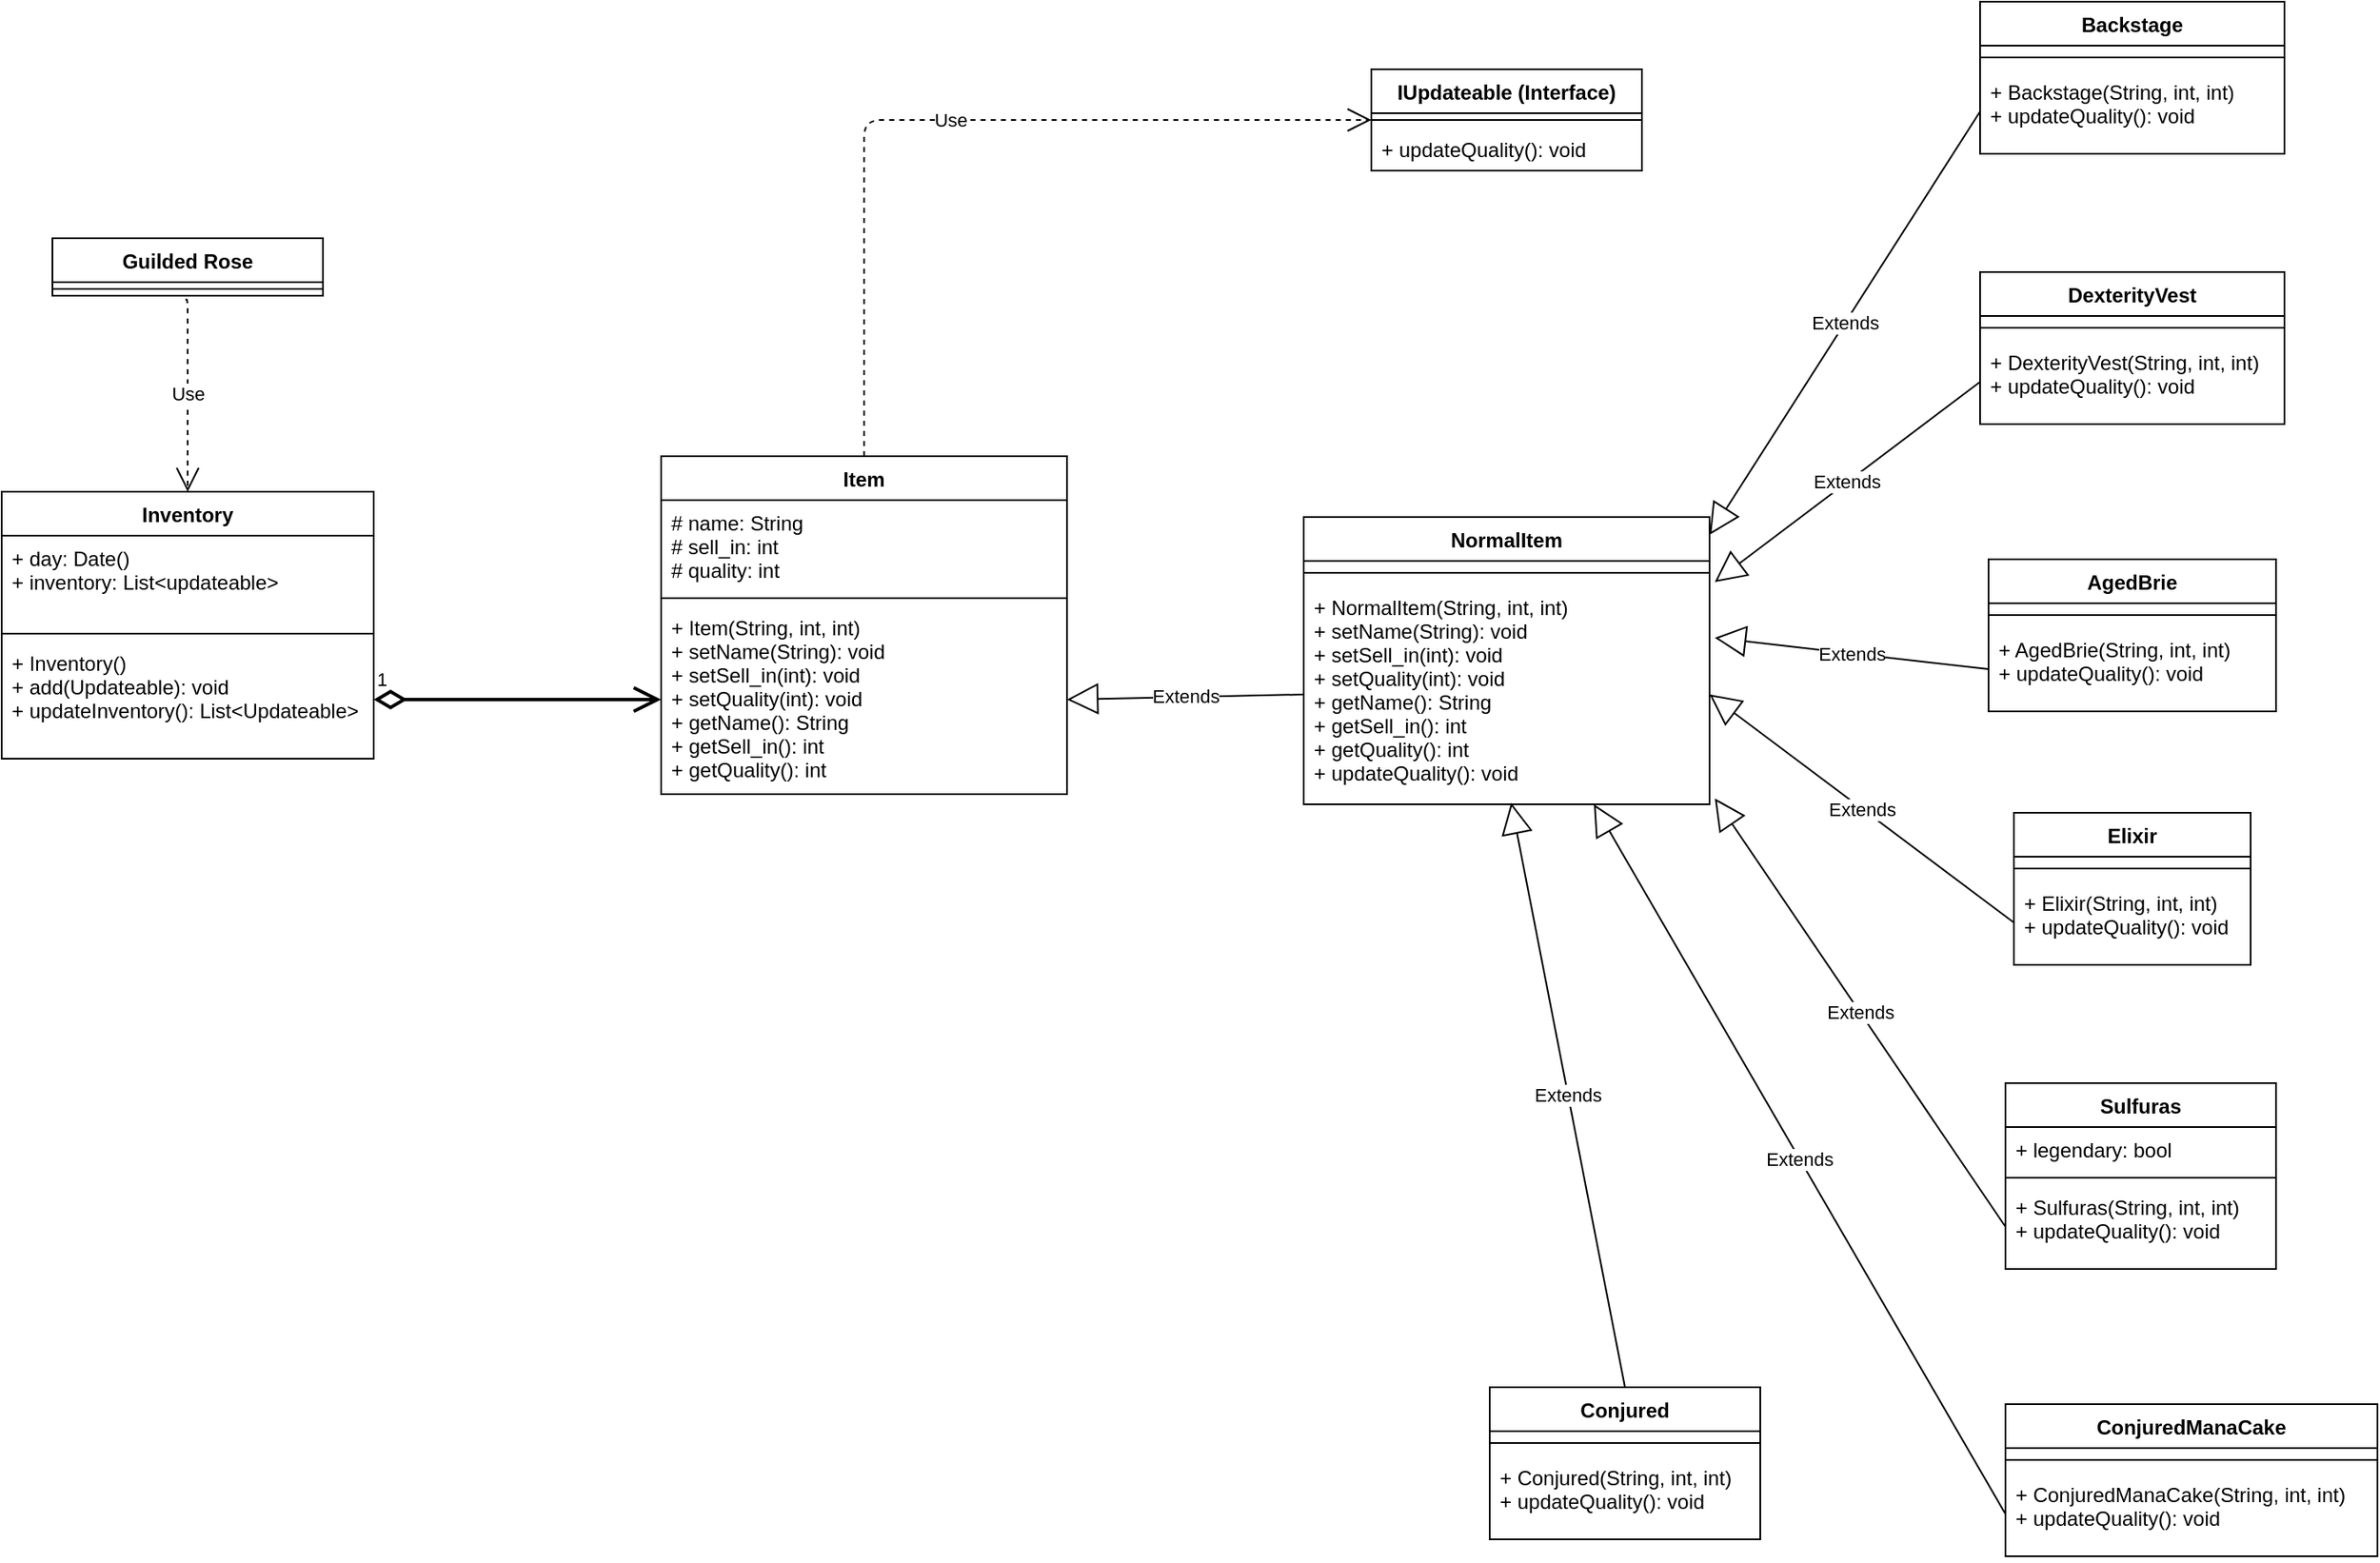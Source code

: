 <mxfile version="13.10.0" type="embed">
    <diagram id="C5RBs43oDa-KdzZeNtuy" name="Page-1">
        <mxGraphModel dx="1877" dy="605" grid="1" gridSize="10" guides="1" tooltips="1" connect="1" arrows="1" fold="1" page="1" pageScale="1" pageWidth="827" pageHeight="1169" math="0" shadow="0">
            <root>
                <mxCell id="WIyWlLk6GJQsqaUBKTNV-0"/>
                <mxCell id="WIyWlLk6GJQsqaUBKTNV-1" parent="WIyWlLk6GJQsqaUBKTNV-0"/>
                <mxCell id="Yd1GpDK2RDCRMtaAqB6M-2" value="Guilded Rose" style="swimlane;fontStyle=1;align=center;verticalAlign=top;childLayout=stackLayout;horizontal=1;startSize=26;horizontalStack=0;resizeParent=1;resizeParentMax=0;resizeLast=0;collapsible=1;marginBottom=0;" parent="WIyWlLk6GJQsqaUBKTNV-1" vertex="1">
                    <mxGeometry x="-240" y="190" width="160" height="34" as="geometry"/>
                </mxCell>
                <mxCell id="Yd1GpDK2RDCRMtaAqB6M-4" value="" style="line;strokeWidth=1;fillColor=none;align=left;verticalAlign=middle;spacingTop=-1;spacingLeft=3;spacingRight=3;rotatable=0;labelPosition=right;points=[];portConstraint=eastwest;" parent="Yd1GpDK2RDCRMtaAqB6M-2" vertex="1">
                    <mxGeometry y="26" width="160" height="8" as="geometry"/>
                </mxCell>
                <mxCell id="Yd1GpDK2RDCRMtaAqB6M-7" value="Inventory" style="swimlane;fontStyle=1;align=center;verticalAlign=top;childLayout=stackLayout;horizontal=1;startSize=26;horizontalStack=0;resizeParent=1;resizeParentMax=0;resizeLast=0;collapsible=1;marginBottom=0;" parent="WIyWlLk6GJQsqaUBKTNV-1" vertex="1">
                    <mxGeometry x="-270" y="340" width="220" height="158" as="geometry"/>
                </mxCell>
                <mxCell id="Yd1GpDK2RDCRMtaAqB6M-8" value="+ day: Date()&#10;+ inventory: List&lt;updateable&gt;" style="text;strokeColor=none;fillColor=none;align=left;verticalAlign=top;spacingLeft=4;spacingRight=4;overflow=hidden;rotatable=0;points=[[0,0.5],[1,0.5]];portConstraint=eastwest;" parent="Yd1GpDK2RDCRMtaAqB6M-7" vertex="1">
                    <mxGeometry y="26" width="220" height="54" as="geometry"/>
                </mxCell>
                <mxCell id="Yd1GpDK2RDCRMtaAqB6M-9" value="" style="line;strokeWidth=1;fillColor=none;align=left;verticalAlign=middle;spacingTop=-1;spacingLeft=3;spacingRight=3;rotatable=0;labelPosition=right;points=[];portConstraint=eastwest;" parent="Yd1GpDK2RDCRMtaAqB6M-7" vertex="1">
                    <mxGeometry y="80" width="220" height="8" as="geometry"/>
                </mxCell>
                <mxCell id="Yd1GpDK2RDCRMtaAqB6M-10" value="+ Inventory()&#10;+ add(Updateable): void&#10;+ updateInventory(): List&lt;Updateable&gt;" style="text;strokeColor=none;fillColor=none;align=left;verticalAlign=top;spacingLeft=4;spacingRight=4;overflow=hidden;rotatable=0;points=[[0,0.5],[1,0.5]];portConstraint=eastwest;" parent="Yd1GpDK2RDCRMtaAqB6M-7" vertex="1">
                    <mxGeometry y="88" width="220" height="70" as="geometry"/>
                </mxCell>
                <mxCell id="Yd1GpDK2RDCRMtaAqB6M-11" value="Item" style="swimlane;fontStyle=1;align=center;verticalAlign=top;childLayout=stackLayout;horizontal=1;startSize=26;horizontalStack=0;resizeParent=1;resizeParentMax=0;resizeLast=0;collapsible=1;marginBottom=0;" parent="WIyWlLk6GJQsqaUBKTNV-1" vertex="1">
                    <mxGeometry x="120" y="319" width="240" height="200" as="geometry"/>
                </mxCell>
                <mxCell id="Yd1GpDK2RDCRMtaAqB6M-12" value="# name: String&#10;# sell_in: int&#10;# quality: int" style="text;strokeColor=none;fillColor=none;align=left;verticalAlign=top;spacingLeft=4;spacingRight=4;overflow=hidden;rotatable=0;points=[[0,0.5],[1,0.5]];portConstraint=eastwest;" parent="Yd1GpDK2RDCRMtaAqB6M-11" vertex="1">
                    <mxGeometry y="26" width="240" height="54" as="geometry"/>
                </mxCell>
                <mxCell id="Yd1GpDK2RDCRMtaAqB6M-13" value="" style="line;strokeWidth=1;fillColor=none;align=left;verticalAlign=middle;spacingTop=-1;spacingLeft=3;spacingRight=3;rotatable=0;labelPosition=right;points=[];portConstraint=eastwest;" parent="Yd1GpDK2RDCRMtaAqB6M-11" vertex="1">
                    <mxGeometry y="80" width="240" height="8" as="geometry"/>
                </mxCell>
                <mxCell id="Yd1GpDK2RDCRMtaAqB6M-14" value="+ Item(String, int, int)&#10;+ setName(String): void&#10;+ setSell_in(int): void&#10;+ setQuality(int): void&#10;+ getName(): String&#10;+ getSell_in(): int&#10;+ getQuality(): int" style="text;strokeColor=none;fillColor=none;align=left;verticalAlign=top;spacingLeft=4;spacingRight=4;overflow=hidden;rotatable=0;points=[[0,0.5],[1,0.5]];portConstraint=eastwest;" parent="Yd1GpDK2RDCRMtaAqB6M-11" vertex="1">
                    <mxGeometry y="88" width="240" height="112" as="geometry"/>
                </mxCell>
                <mxCell id="Yd1GpDK2RDCRMtaAqB6M-15" value="NormalItem" style="swimlane;fontStyle=1;align=center;verticalAlign=top;childLayout=stackLayout;horizontal=1;startSize=26;horizontalStack=0;resizeParent=1;resizeParentMax=0;resizeLast=0;collapsible=1;marginBottom=0;" parent="WIyWlLk6GJQsqaUBKTNV-1" vertex="1">
                    <mxGeometry x="500" y="355" width="240" height="170" as="geometry"/>
                </mxCell>
                <mxCell id="Yd1GpDK2RDCRMtaAqB6M-17" value="" style="line;strokeWidth=1;fillColor=none;align=left;verticalAlign=middle;spacingTop=-1;spacingLeft=3;spacingRight=3;rotatable=0;labelPosition=right;points=[];portConstraint=eastwest;" parent="Yd1GpDK2RDCRMtaAqB6M-15" vertex="1">
                    <mxGeometry y="26" width="240" height="14" as="geometry"/>
                </mxCell>
                <mxCell id="Yd1GpDK2RDCRMtaAqB6M-18" value="+ NormalItem(String, int, int)&#10;+ setName(String): void&#10;+ setSell_in(int): void&#10;+ setQuality(int): void&#10;+ getName(): String&#10;+ getSell_in(): int&#10;+ getQuality(): int&#10;+ updateQuality(): void" style="text;strokeColor=none;fillColor=none;align=left;verticalAlign=top;spacingLeft=4;spacingRight=4;overflow=hidden;rotatable=0;points=[[0,0.5],[1,0.5]];portConstraint=eastwest;" parent="Yd1GpDK2RDCRMtaAqB6M-15" vertex="1">
                    <mxGeometry y="40" width="240" height="130" as="geometry"/>
                </mxCell>
                <mxCell id="Yd1GpDK2RDCRMtaAqB6M-19" value="IUpdateable (Interface)" style="swimlane;fontStyle=1;align=center;verticalAlign=top;childLayout=stackLayout;horizontal=1;startSize=26;horizontalStack=0;resizeParent=1;resizeParentMax=0;resizeLast=0;collapsible=1;marginBottom=0;" parent="WIyWlLk6GJQsqaUBKTNV-1" vertex="1">
                    <mxGeometry x="540" y="90" width="160" height="60" as="geometry"/>
                </mxCell>
                <mxCell id="Yd1GpDK2RDCRMtaAqB6M-21" value="" style="line;strokeWidth=1;fillColor=none;align=left;verticalAlign=middle;spacingTop=-1;spacingLeft=3;spacingRight=3;rotatable=0;labelPosition=right;points=[];portConstraint=eastwest;" parent="Yd1GpDK2RDCRMtaAqB6M-19" vertex="1">
                    <mxGeometry y="26" width="160" height="8" as="geometry"/>
                </mxCell>
                <mxCell id="Yd1GpDK2RDCRMtaAqB6M-22" value="+ updateQuality(): void" style="text;strokeColor=none;fillColor=none;align=left;verticalAlign=top;spacingLeft=4;spacingRight=4;overflow=hidden;rotatable=0;points=[[0,0.5],[1,0.5]];portConstraint=eastwest;" parent="Yd1GpDK2RDCRMtaAqB6M-19" vertex="1">
                    <mxGeometry y="34" width="160" height="26" as="geometry"/>
                </mxCell>
                <mxCell id="Yd1GpDK2RDCRMtaAqB6M-23" value="Conjured" style="swimlane;fontStyle=1;align=center;verticalAlign=top;childLayout=stackLayout;horizontal=1;startSize=26;horizontalStack=0;resizeParent=1;resizeParentMax=0;resizeLast=0;collapsible=1;marginBottom=0;" parent="WIyWlLk6GJQsqaUBKTNV-1" vertex="1">
                    <mxGeometry x="610" y="870" width="160" height="90" as="geometry"/>
                </mxCell>
                <mxCell id="Yd1GpDK2RDCRMtaAqB6M-24" value="" style="line;strokeWidth=1;fillColor=none;align=left;verticalAlign=middle;spacingTop=-1;spacingLeft=3;spacingRight=3;rotatable=0;labelPosition=right;points=[];portConstraint=eastwest;" parent="Yd1GpDK2RDCRMtaAqB6M-23" vertex="1">
                    <mxGeometry y="26" width="160" height="14" as="geometry"/>
                </mxCell>
                <mxCell id="Yd1GpDK2RDCRMtaAqB6M-25" value="+ Conjured(String, int, int)&#10;+ updateQuality(): void" style="text;strokeColor=none;fillColor=none;align=left;verticalAlign=top;spacingLeft=4;spacingRight=4;overflow=hidden;rotatable=0;points=[[0,0.5],[1,0.5]];portConstraint=eastwest;" parent="Yd1GpDK2RDCRMtaAqB6M-23" vertex="1">
                    <mxGeometry y="40" width="160" height="50" as="geometry"/>
                </mxCell>
                <mxCell id="Yd1GpDK2RDCRMtaAqB6M-29" value="AgedBrie" style="swimlane;fontStyle=1;align=center;verticalAlign=top;childLayout=stackLayout;horizontal=1;startSize=26;horizontalStack=0;resizeParent=1;resizeParentMax=0;resizeLast=0;collapsible=1;marginBottom=0;" parent="WIyWlLk6GJQsqaUBKTNV-1" vertex="1">
                    <mxGeometry x="905" y="380" width="170" height="90" as="geometry"/>
                </mxCell>
                <mxCell id="Yd1GpDK2RDCRMtaAqB6M-30" value="" style="line;strokeWidth=1;fillColor=none;align=left;verticalAlign=middle;spacingTop=-1;spacingLeft=3;spacingRight=3;rotatable=0;labelPosition=right;points=[];portConstraint=eastwest;" parent="Yd1GpDK2RDCRMtaAqB6M-29" vertex="1">
                    <mxGeometry y="26" width="170" height="14" as="geometry"/>
                </mxCell>
                <mxCell id="Yd1GpDK2RDCRMtaAqB6M-31" value="+ AgedBrie(String, int, int)&#10;+ updateQuality(): void" style="text;strokeColor=none;fillColor=none;align=left;verticalAlign=top;spacingLeft=4;spacingRight=4;overflow=hidden;rotatable=0;points=[[0,0.5],[1,0.5]];portConstraint=eastwest;" parent="Yd1GpDK2RDCRMtaAqB6M-29" vertex="1">
                    <mxGeometry y="40" width="170" height="50" as="geometry"/>
                </mxCell>
                <mxCell id="Yd1GpDK2RDCRMtaAqB6M-32" value="Backstage" style="swimlane;fontStyle=1;align=center;verticalAlign=top;childLayout=stackLayout;horizontal=1;startSize=26;horizontalStack=0;resizeParent=1;resizeParentMax=0;resizeLast=0;collapsible=1;marginBottom=0;" parent="WIyWlLk6GJQsqaUBKTNV-1" vertex="1">
                    <mxGeometry x="900" y="50" width="180" height="90" as="geometry"/>
                </mxCell>
                <mxCell id="Yd1GpDK2RDCRMtaAqB6M-33" value="" style="line;strokeWidth=1;fillColor=none;align=left;verticalAlign=middle;spacingTop=-1;spacingLeft=3;spacingRight=3;rotatable=0;labelPosition=right;points=[];portConstraint=eastwest;" parent="Yd1GpDK2RDCRMtaAqB6M-32" vertex="1">
                    <mxGeometry y="26" width="180" height="14" as="geometry"/>
                </mxCell>
                <mxCell id="Yd1GpDK2RDCRMtaAqB6M-34" value="+ Backstage(String, int, int)&#10;+ updateQuality(): void" style="text;strokeColor=none;fillColor=none;align=left;verticalAlign=top;spacingLeft=4;spacingRight=4;overflow=hidden;rotatable=0;points=[[0,0.5],[1,0.5]];portConstraint=eastwest;" parent="Yd1GpDK2RDCRMtaAqB6M-32" vertex="1">
                    <mxGeometry y="40" width="180" height="50" as="geometry"/>
                </mxCell>
                <mxCell id="Yd1GpDK2RDCRMtaAqB6M-35" value="DexterityVest" style="swimlane;fontStyle=1;align=center;verticalAlign=top;childLayout=stackLayout;horizontal=1;startSize=26;horizontalStack=0;resizeParent=1;resizeParentMax=0;resizeLast=0;collapsible=1;marginBottom=0;" parent="WIyWlLk6GJQsqaUBKTNV-1" vertex="1">
                    <mxGeometry x="900" y="210" width="180" height="90" as="geometry"/>
                </mxCell>
                <mxCell id="Yd1GpDK2RDCRMtaAqB6M-36" value="" style="line;strokeWidth=1;fillColor=none;align=left;verticalAlign=middle;spacingTop=-1;spacingLeft=3;spacingRight=3;rotatable=0;labelPosition=right;points=[];portConstraint=eastwest;" parent="Yd1GpDK2RDCRMtaAqB6M-35" vertex="1">
                    <mxGeometry y="26" width="180" height="14" as="geometry"/>
                </mxCell>
                <mxCell id="Yd1GpDK2RDCRMtaAqB6M-37" value="+ DexterityVest(String, int, int)&#10;+ updateQuality(): void" style="text;strokeColor=none;fillColor=none;align=left;verticalAlign=top;spacingLeft=4;spacingRight=4;overflow=hidden;rotatable=0;points=[[0,0.5],[1,0.5]];portConstraint=eastwest;" parent="Yd1GpDK2RDCRMtaAqB6M-35" vertex="1">
                    <mxGeometry y="40" width="180" height="50" as="geometry"/>
                </mxCell>
                <mxCell id="Yd1GpDK2RDCRMtaAqB6M-38" value="Elixir" style="swimlane;fontStyle=1;align=center;verticalAlign=top;childLayout=stackLayout;horizontal=1;startSize=26;horizontalStack=0;resizeParent=1;resizeParentMax=0;resizeLast=0;collapsible=1;marginBottom=0;" parent="WIyWlLk6GJQsqaUBKTNV-1" vertex="1">
                    <mxGeometry x="920" y="530" width="140" height="90" as="geometry"/>
                </mxCell>
                <mxCell id="Yd1GpDK2RDCRMtaAqB6M-39" value="" style="line;strokeWidth=1;fillColor=none;align=left;verticalAlign=middle;spacingTop=-1;spacingLeft=3;spacingRight=3;rotatable=0;labelPosition=right;points=[];portConstraint=eastwest;" parent="Yd1GpDK2RDCRMtaAqB6M-38" vertex="1">
                    <mxGeometry y="26" width="140" height="14" as="geometry"/>
                </mxCell>
                <mxCell id="Yd1GpDK2RDCRMtaAqB6M-40" value="+ Elixir(String, int, int)&#10;+ updateQuality(): void" style="text;strokeColor=none;fillColor=none;align=left;verticalAlign=top;spacingLeft=4;spacingRight=4;overflow=hidden;rotatable=0;points=[[0,0.5],[1,0.5]];portConstraint=eastwest;" parent="Yd1GpDK2RDCRMtaAqB6M-38" vertex="1">
                    <mxGeometry y="40" width="140" height="50" as="geometry"/>
                </mxCell>
                <mxCell id="Yd1GpDK2RDCRMtaAqB6M-42" value="Sulfuras" style="swimlane;fontStyle=1;align=center;verticalAlign=top;childLayout=stackLayout;horizontal=1;startSize=26;horizontalStack=0;resizeParent=1;resizeParentMax=0;resizeLast=0;collapsible=1;marginBottom=0;" parent="WIyWlLk6GJQsqaUBKTNV-1" vertex="1">
                    <mxGeometry x="915" y="690" width="160" height="110" as="geometry"/>
                </mxCell>
                <mxCell id="Yd1GpDK2RDCRMtaAqB6M-43" value="+ legendary: bool" style="text;strokeColor=none;fillColor=none;align=left;verticalAlign=top;spacingLeft=4;spacingRight=4;overflow=hidden;rotatable=0;points=[[0,0.5],[1,0.5]];portConstraint=eastwest;" parent="Yd1GpDK2RDCRMtaAqB6M-42" vertex="1">
                    <mxGeometry y="26" width="160" height="26" as="geometry"/>
                </mxCell>
                <mxCell id="Yd1GpDK2RDCRMtaAqB6M-44" value="" style="line;strokeWidth=1;fillColor=none;align=left;verticalAlign=middle;spacingTop=-1;spacingLeft=3;spacingRight=3;rotatable=0;labelPosition=right;points=[];portConstraint=eastwest;" parent="Yd1GpDK2RDCRMtaAqB6M-42" vertex="1">
                    <mxGeometry y="52" width="160" height="8" as="geometry"/>
                </mxCell>
                <mxCell id="Yd1GpDK2RDCRMtaAqB6M-45" value="+ Sulfuras(String, int, int)&#10;+ updateQuality(): void" style="text;strokeColor=none;fillColor=none;align=left;verticalAlign=top;spacingLeft=4;spacingRight=4;overflow=hidden;rotatable=0;points=[[0,0.5],[1,0.5]];portConstraint=eastwest;" parent="Yd1GpDK2RDCRMtaAqB6M-42" vertex="1">
                    <mxGeometry y="60" width="160" height="50" as="geometry"/>
                </mxCell>
                <mxCell id="Yd1GpDK2RDCRMtaAqB6M-47" value="Use" style="endArrow=open;endSize=12;dashed=1;html=1;exitX=0.5;exitY=0;exitDx=0;exitDy=0;entryX=0;entryY=0.5;entryDx=0;entryDy=0;" parent="WIyWlLk6GJQsqaUBKTNV-1" source="Yd1GpDK2RDCRMtaAqB6M-11" target="Yd1GpDK2RDCRMtaAqB6M-19" edge="1">
                    <mxGeometry width="160" relative="1" as="geometry">
                        <mxPoint x="530" y="240" as="sourcePoint"/>
                        <mxPoint x="690" y="240" as="targetPoint"/>
                        <Array as="points">
                            <mxPoint x="240" y="120"/>
                        </Array>
                    </mxGeometry>
                </mxCell>
                <mxCell id="Yd1GpDK2RDCRMtaAqB6M-50" value="1" style="endArrow=open;html=1;endSize=12;startArrow=diamondThin;startSize=14;startFill=0;edgeStyle=orthogonalEdgeStyle;align=left;verticalAlign=bottom;exitX=1;exitY=0.5;exitDx=0;exitDy=0;entryX=0;entryY=0.5;entryDx=0;entryDy=0;strokeWidth=2;jumpSize=9;" parent="WIyWlLk6GJQsqaUBKTNV-1" source="Yd1GpDK2RDCRMtaAqB6M-10" target="Yd1GpDK2RDCRMtaAqB6M-14" edge="1">
                    <mxGeometry x="-1" y="3" relative="1" as="geometry">
                        <mxPoint x="-160" y="620" as="sourcePoint"/>
                        <mxPoint y="620" as="targetPoint"/>
                    </mxGeometry>
                </mxCell>
                <mxCell id="Yd1GpDK2RDCRMtaAqB6M-51" value="Extends" style="endArrow=block;endSize=16;endFill=0;html=1;strokeWidth=1;exitX=0.5;exitY=0;exitDx=0;exitDy=0;entryX=0.511;entryY=0.993;entryDx=0;entryDy=0;entryPerimeter=0;" parent="WIyWlLk6GJQsqaUBKTNV-1" source="Yd1GpDK2RDCRMtaAqB6M-23" target="Yd1GpDK2RDCRMtaAqB6M-18" edge="1">
                    <mxGeometry width="160" relative="1" as="geometry">
                        <mxPoint x="410" y="630" as="sourcePoint"/>
                        <mxPoint x="570" y="630" as="targetPoint"/>
                    </mxGeometry>
                </mxCell>
                <mxCell id="Yd1GpDK2RDCRMtaAqB6M-52" value="Extends" style="endArrow=block;endSize=16;endFill=0;html=1;strokeWidth=1;exitX=0;exitY=0.5;exitDx=0;exitDy=0;entryX=1.013;entryY=0.973;entryDx=0;entryDy=0;entryPerimeter=0;" parent="WIyWlLk6GJQsqaUBKTNV-1" source="Yd1GpDK2RDCRMtaAqB6M-45" target="Yd1GpDK2RDCRMtaAqB6M-18" edge="1">
                    <mxGeometry width="160" relative="1" as="geometry">
                        <mxPoint x="250" y="680" as="sourcePoint"/>
                        <mxPoint x="250" y="550" as="targetPoint"/>
                    </mxGeometry>
                </mxCell>
                <mxCell id="Yd1GpDK2RDCRMtaAqB6M-53" value="Extends" style="endArrow=block;endSize=16;endFill=0;html=1;strokeWidth=1;exitX=0;exitY=0.5;exitDx=0;exitDy=0;entryX=1;entryY=0.5;entryDx=0;entryDy=0;" parent="WIyWlLk6GJQsqaUBKTNV-1" source="Yd1GpDK2RDCRMtaAqB6M-40" target="Yd1GpDK2RDCRMtaAqB6M-18" edge="1">
                    <mxGeometry width="160" relative="1" as="geometry">
                        <mxPoint x="925" y="785" as="sourcePoint"/>
                        <mxPoint x="850" y="460" as="targetPoint"/>
                    </mxGeometry>
                </mxCell>
                <mxCell id="Yd1GpDK2RDCRMtaAqB6M-54" value="Extends" style="endArrow=block;endSize=16;endFill=0;html=1;strokeWidth=1;entryX=1.013;entryY=0.242;entryDx=0;entryDy=0;exitX=0;exitY=0.5;exitDx=0;exitDy=0;entryPerimeter=0;" parent="WIyWlLk6GJQsqaUBKTNV-1" source="Yd1GpDK2RDCRMtaAqB6M-31" target="Yd1GpDK2RDCRMtaAqB6M-18" edge="1">
                    <mxGeometry width="160" relative="1" as="geometry">
                        <mxPoint x="890" y="490" as="sourcePoint"/>
                        <mxPoint x="820" y="340" as="targetPoint"/>
                    </mxGeometry>
                </mxCell>
                <mxCell id="Yd1GpDK2RDCRMtaAqB6M-55" value="Extends" style="endArrow=block;endSize=16;endFill=0;html=1;strokeWidth=1;exitX=0;exitY=0.5;exitDx=0;exitDy=0;entryX=1.013;entryY=-0.012;entryDx=0;entryDy=0;entryPerimeter=0;" parent="WIyWlLk6GJQsqaUBKTNV-1" source="Yd1GpDK2RDCRMtaAqB6M-37" target="Yd1GpDK2RDCRMtaAqB6M-18" edge="1">
                    <mxGeometry width="160" relative="1" as="geometry">
                        <mxPoint x="915" y="455" as="sourcePoint"/>
                        <mxPoint x="780" y="270" as="targetPoint"/>
                    </mxGeometry>
                </mxCell>
                <mxCell id="Yd1GpDK2RDCRMtaAqB6M-56" value="Extends" style="endArrow=block;endSize=16;endFill=0;html=1;strokeWidth=1;exitX=0;exitY=0.5;exitDx=0;exitDy=0;entryX=1;entryY=0.062;entryDx=0;entryDy=0;entryPerimeter=0;" parent="WIyWlLk6GJQsqaUBKTNV-1" source="Yd1GpDK2RDCRMtaAqB6M-34" target="Yd1GpDK2RDCRMtaAqB6M-15" edge="1">
                    <mxGeometry width="160" relative="1" as="geometry">
                        <mxPoint x="910" y="285" as="sourcePoint"/>
                        <mxPoint x="753.12" y="441.53" as="targetPoint"/>
                    </mxGeometry>
                </mxCell>
                <mxCell id="Yd1GpDK2RDCRMtaAqB6M-57" value="Extends" style="endArrow=block;endSize=16;endFill=0;html=1;strokeWidth=1;exitX=0;exitY=0.5;exitDx=0;exitDy=0;entryX=1;entryY=0.5;entryDx=0;entryDy=0;" parent="WIyWlLk6GJQsqaUBKTNV-1" source="Yd1GpDK2RDCRMtaAqB6M-18" target="Yd1GpDK2RDCRMtaAqB6M-14" edge="1">
                    <mxGeometry width="160" relative="1" as="geometry">
                        <mxPoint x="250" y="680" as="sourcePoint"/>
                        <mxPoint x="250" y="550" as="targetPoint"/>
                    </mxGeometry>
                </mxCell>
                <mxCell id="Yd1GpDK2RDCRMtaAqB6M-59" value="Use" style="endArrow=open;endSize=12;dashed=1;html=1;strokeWidth=1;exitX=0.492;exitY=1.019;exitDx=0;exitDy=0;exitPerimeter=0;entryX=0.5;entryY=0;entryDx=0;entryDy=0;" parent="WIyWlLk6GJQsqaUBKTNV-1" target="Yd1GpDK2RDCRMtaAqB6M-7" edge="1">
                    <mxGeometry width="160" relative="1" as="geometry">
                        <mxPoint x="-161.28" y="226.494" as="sourcePoint"/>
                        <mxPoint x="-60" y="270" as="targetPoint"/>
                        <Array as="points">
                            <mxPoint x="-160" y="226"/>
                        </Array>
                    </mxGeometry>
                </mxCell>
                <mxCell id="1" value="ConjuredManaCake" style="swimlane;fontStyle=1;align=center;verticalAlign=top;childLayout=stackLayout;horizontal=1;startSize=26;horizontalStack=0;resizeParent=1;resizeParentMax=0;resizeLast=0;collapsible=1;marginBottom=0;" parent="WIyWlLk6GJQsqaUBKTNV-1" vertex="1">
                    <mxGeometry x="915" y="880" width="220" height="90" as="geometry"/>
                </mxCell>
                <mxCell id="2" value="" style="line;strokeWidth=1;fillColor=none;align=left;verticalAlign=middle;spacingTop=-1;spacingLeft=3;spacingRight=3;rotatable=0;labelPosition=right;points=[];portConstraint=eastwest;" parent="1" vertex="1">
                    <mxGeometry y="26" width="220" height="14" as="geometry"/>
                </mxCell>
                <mxCell id="3" value="+ ConjuredManaCake(String, int, int)&#10;+ updateQuality(): void" style="text;strokeColor=none;fillColor=none;align=left;verticalAlign=top;spacingLeft=4;spacingRight=4;overflow=hidden;rotatable=0;points=[[0,0.5],[1,0.5]];portConstraint=eastwest;" parent="1" vertex="1">
                    <mxGeometry y="40" width="220" height="50" as="geometry"/>
                </mxCell>
                <mxCell id="5" value="Extends" style="endArrow=block;endSize=16;endFill=0;html=1;strokeWidth=1;entryX=0.715;entryY=1;entryDx=0;entryDy=0;entryPerimeter=0;exitX=0;exitY=0.5;exitDx=0;exitDy=0;" parent="WIyWlLk6GJQsqaUBKTNV-1" source="3" target="Yd1GpDK2RDCRMtaAqB6M-18" edge="1">
                    <mxGeometry width="160" relative="1" as="geometry">
                        <mxPoint x="935" y="795" as="sourcePoint"/>
                        <mxPoint x="763.12" y="541.49" as="targetPoint"/>
                    </mxGeometry>
                </mxCell>
            </root>
        </mxGraphModel>
    </diagram>
</mxfile>